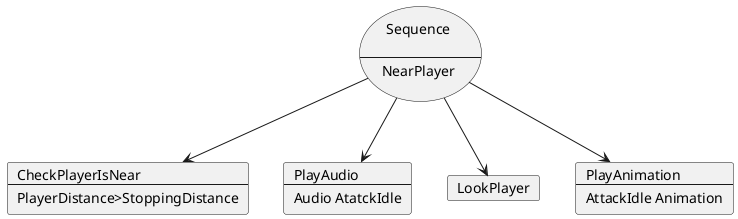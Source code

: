 @startuml

usecase Sequence[
    Sequence

    ---
    NearPlayer
]
card CheckPlayerIsNear[
    CheckPlayerIsNear
    ---
    PlayerDistance>StoppingDistance
]
card PlayAudio[
    PlayAudio
    ---
    Audio AtatckIdle
]
card LookPlayer
card PlayAnimation[
    PlayAnimation
    ---
    AttackIdle Animation
]

Sequence-->CheckPlayerIsNear
Sequence-->PlayAudio
Sequence-->LookPlayer
Sequence-->PlayAnimation

@enduml